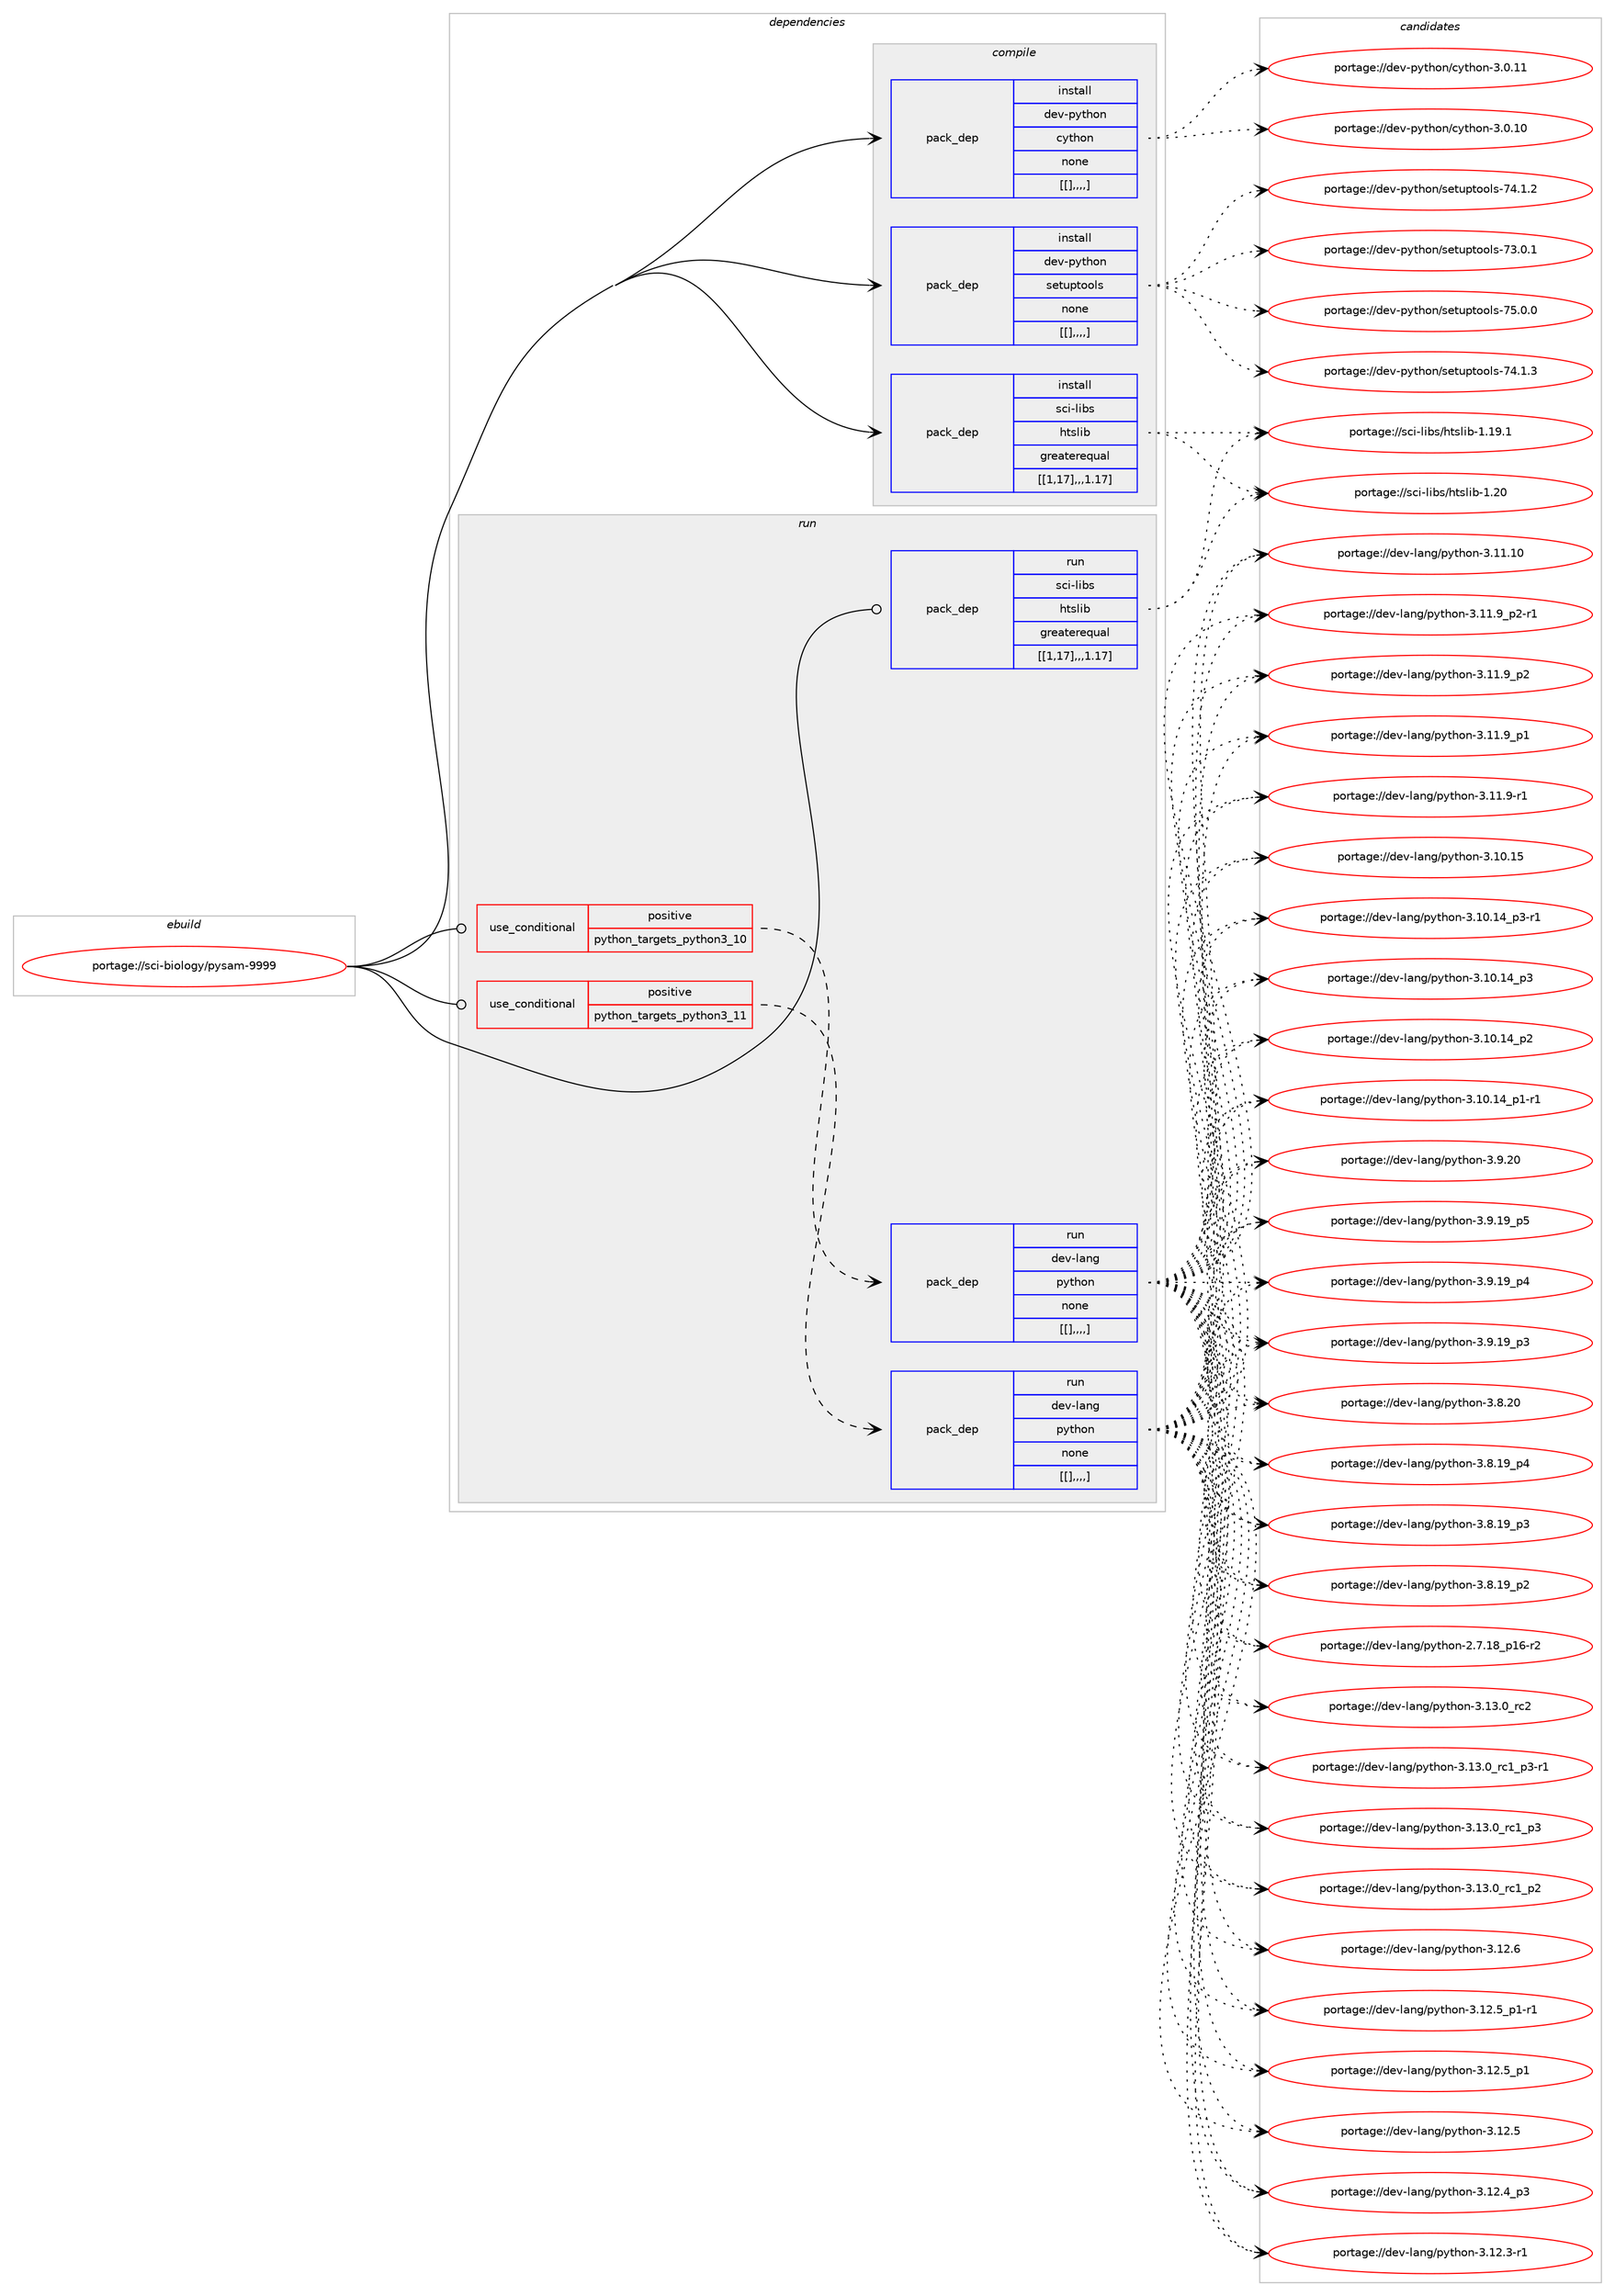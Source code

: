 digraph prolog {

# *************
# Graph options
# *************

newrank=true;
concentrate=true;
compound=true;
graph [rankdir=LR,fontname=Helvetica,fontsize=10,ranksep=1.5];#, ranksep=2.5, nodesep=0.2];
edge  [arrowhead=vee];
node  [fontname=Helvetica,fontsize=10];

# **********
# The ebuild
# **********

subgraph cluster_leftcol {
color=gray;
label=<<i>ebuild</i>>;
id [label="portage://sci-biology/pysam-9999", color=red, width=4, href="../sci-biology/pysam-9999.svg"];
}

# ****************
# The dependencies
# ****************

subgraph cluster_midcol {
color=gray;
label=<<i>dependencies</i>>;
subgraph cluster_compile {
fillcolor="#eeeeee";
style=filled;
label=<<i>compile</i>>;
subgraph pack298064 {
dependency408878 [label=<<TABLE BORDER="0" CELLBORDER="1" CELLSPACING="0" CELLPADDING="4" WIDTH="220"><TR><TD ROWSPAN="6" CELLPADDING="30">pack_dep</TD></TR><TR><TD WIDTH="110">install</TD></TR><TR><TD>dev-python</TD></TR><TR><TD>cython</TD></TR><TR><TD>none</TD></TR><TR><TD>[[],,,,]</TD></TR></TABLE>>, shape=none, color=blue];
}
id:e -> dependency408878:w [weight=20,style="solid",arrowhead="vee"];
subgraph pack298065 {
dependency408879 [label=<<TABLE BORDER="0" CELLBORDER="1" CELLSPACING="0" CELLPADDING="4" WIDTH="220"><TR><TD ROWSPAN="6" CELLPADDING="30">pack_dep</TD></TR><TR><TD WIDTH="110">install</TD></TR><TR><TD>dev-python</TD></TR><TR><TD>setuptools</TD></TR><TR><TD>none</TD></TR><TR><TD>[[],,,,]</TD></TR></TABLE>>, shape=none, color=blue];
}
id:e -> dependency408879:w [weight=20,style="solid",arrowhead="vee"];
subgraph pack298066 {
dependency408880 [label=<<TABLE BORDER="0" CELLBORDER="1" CELLSPACING="0" CELLPADDING="4" WIDTH="220"><TR><TD ROWSPAN="6" CELLPADDING="30">pack_dep</TD></TR><TR><TD WIDTH="110">install</TD></TR><TR><TD>sci-libs</TD></TR><TR><TD>htslib</TD></TR><TR><TD>greaterequal</TD></TR><TR><TD>[[1,17],,,1.17]</TD></TR></TABLE>>, shape=none, color=blue];
}
id:e -> dependency408880:w [weight=20,style="solid",arrowhead="vee"];
}
subgraph cluster_compileandrun {
fillcolor="#eeeeee";
style=filled;
label=<<i>compile and run</i>>;
}
subgraph cluster_run {
fillcolor="#eeeeee";
style=filled;
label=<<i>run</i>>;
subgraph cond107856 {
dependency408881 [label=<<TABLE BORDER="0" CELLBORDER="1" CELLSPACING="0" CELLPADDING="4"><TR><TD ROWSPAN="3" CELLPADDING="10">use_conditional</TD></TR><TR><TD>positive</TD></TR><TR><TD>python_targets_python3_10</TD></TR></TABLE>>, shape=none, color=red];
subgraph pack298067 {
dependency408882 [label=<<TABLE BORDER="0" CELLBORDER="1" CELLSPACING="0" CELLPADDING="4" WIDTH="220"><TR><TD ROWSPAN="6" CELLPADDING="30">pack_dep</TD></TR><TR><TD WIDTH="110">run</TD></TR><TR><TD>dev-lang</TD></TR><TR><TD>python</TD></TR><TR><TD>none</TD></TR><TR><TD>[[],,,,]</TD></TR></TABLE>>, shape=none, color=blue];
}
dependency408881:e -> dependency408882:w [weight=20,style="dashed",arrowhead="vee"];
}
id:e -> dependency408881:w [weight=20,style="solid",arrowhead="odot"];
subgraph cond107857 {
dependency408883 [label=<<TABLE BORDER="0" CELLBORDER="1" CELLSPACING="0" CELLPADDING="4"><TR><TD ROWSPAN="3" CELLPADDING="10">use_conditional</TD></TR><TR><TD>positive</TD></TR><TR><TD>python_targets_python3_11</TD></TR></TABLE>>, shape=none, color=red];
subgraph pack298068 {
dependency408884 [label=<<TABLE BORDER="0" CELLBORDER="1" CELLSPACING="0" CELLPADDING="4" WIDTH="220"><TR><TD ROWSPAN="6" CELLPADDING="30">pack_dep</TD></TR><TR><TD WIDTH="110">run</TD></TR><TR><TD>dev-lang</TD></TR><TR><TD>python</TD></TR><TR><TD>none</TD></TR><TR><TD>[[],,,,]</TD></TR></TABLE>>, shape=none, color=blue];
}
dependency408883:e -> dependency408884:w [weight=20,style="dashed",arrowhead="vee"];
}
id:e -> dependency408883:w [weight=20,style="solid",arrowhead="odot"];
subgraph pack298069 {
dependency408885 [label=<<TABLE BORDER="0" CELLBORDER="1" CELLSPACING="0" CELLPADDING="4" WIDTH="220"><TR><TD ROWSPAN="6" CELLPADDING="30">pack_dep</TD></TR><TR><TD WIDTH="110">run</TD></TR><TR><TD>sci-libs</TD></TR><TR><TD>htslib</TD></TR><TR><TD>greaterequal</TD></TR><TR><TD>[[1,17],,,1.17]</TD></TR></TABLE>>, shape=none, color=blue];
}
id:e -> dependency408885:w [weight=20,style="solid",arrowhead="odot"];
}
}

# **************
# The candidates
# **************

subgraph cluster_choices {
rank=same;
color=gray;
label=<<i>candidates</i>>;

subgraph choice298064 {
color=black;
nodesep=1;
choice10010111845112121116104111110479912111610411111045514648464949 [label="portage://dev-python/cython-3.0.11", color=red, width=4,href="../dev-python/cython-3.0.11.svg"];
choice10010111845112121116104111110479912111610411111045514648464948 [label="portage://dev-python/cython-3.0.10", color=red, width=4,href="../dev-python/cython-3.0.10.svg"];
dependency408878:e -> choice10010111845112121116104111110479912111610411111045514648464949:w [style=dotted,weight="100"];
dependency408878:e -> choice10010111845112121116104111110479912111610411111045514648464948:w [style=dotted,weight="100"];
}
subgraph choice298065 {
color=black;
nodesep=1;
choice100101118451121211161041111104711510111611711211611111110811545555346484648 [label="portage://dev-python/setuptools-75.0.0", color=red, width=4,href="../dev-python/setuptools-75.0.0.svg"];
choice100101118451121211161041111104711510111611711211611111110811545555246494651 [label="portage://dev-python/setuptools-74.1.3", color=red, width=4,href="../dev-python/setuptools-74.1.3.svg"];
choice100101118451121211161041111104711510111611711211611111110811545555246494650 [label="portage://dev-python/setuptools-74.1.2", color=red, width=4,href="../dev-python/setuptools-74.1.2.svg"];
choice100101118451121211161041111104711510111611711211611111110811545555146484649 [label="portage://dev-python/setuptools-73.0.1", color=red, width=4,href="../dev-python/setuptools-73.0.1.svg"];
dependency408879:e -> choice100101118451121211161041111104711510111611711211611111110811545555346484648:w [style=dotted,weight="100"];
dependency408879:e -> choice100101118451121211161041111104711510111611711211611111110811545555246494651:w [style=dotted,weight="100"];
dependency408879:e -> choice100101118451121211161041111104711510111611711211611111110811545555246494650:w [style=dotted,weight="100"];
dependency408879:e -> choice100101118451121211161041111104711510111611711211611111110811545555146484649:w [style=dotted,weight="100"];
}
subgraph choice298066 {
color=black;
nodesep=1;
choice11599105451081059811547104116115108105984549465048 [label="portage://sci-libs/htslib-1.20", color=red, width=4,href="../sci-libs/htslib-1.20.svg"];
choice115991054510810598115471041161151081059845494649574649 [label="portage://sci-libs/htslib-1.19.1", color=red, width=4,href="../sci-libs/htslib-1.19.1.svg"];
dependency408880:e -> choice11599105451081059811547104116115108105984549465048:w [style=dotted,weight="100"];
dependency408880:e -> choice115991054510810598115471041161151081059845494649574649:w [style=dotted,weight="100"];
}
subgraph choice298067 {
color=black;
nodesep=1;
choice10010111845108971101034711212111610411111045514649514648951149950 [label="portage://dev-lang/python-3.13.0_rc2", color=red, width=4,href="../dev-lang/python-3.13.0_rc2.svg"];
choice1001011184510897110103471121211161041111104551464951464895114994995112514511449 [label="portage://dev-lang/python-3.13.0_rc1_p3-r1", color=red, width=4,href="../dev-lang/python-3.13.0_rc1_p3-r1.svg"];
choice100101118451089711010347112121116104111110455146495146489511499499511251 [label="portage://dev-lang/python-3.13.0_rc1_p3", color=red, width=4,href="../dev-lang/python-3.13.0_rc1_p3.svg"];
choice100101118451089711010347112121116104111110455146495146489511499499511250 [label="portage://dev-lang/python-3.13.0_rc1_p2", color=red, width=4,href="../dev-lang/python-3.13.0_rc1_p2.svg"];
choice10010111845108971101034711212111610411111045514649504654 [label="portage://dev-lang/python-3.12.6", color=red, width=4,href="../dev-lang/python-3.12.6.svg"];
choice1001011184510897110103471121211161041111104551464950465395112494511449 [label="portage://dev-lang/python-3.12.5_p1-r1", color=red, width=4,href="../dev-lang/python-3.12.5_p1-r1.svg"];
choice100101118451089711010347112121116104111110455146495046539511249 [label="portage://dev-lang/python-3.12.5_p1", color=red, width=4,href="../dev-lang/python-3.12.5_p1.svg"];
choice10010111845108971101034711212111610411111045514649504653 [label="portage://dev-lang/python-3.12.5", color=red, width=4,href="../dev-lang/python-3.12.5.svg"];
choice100101118451089711010347112121116104111110455146495046529511251 [label="portage://dev-lang/python-3.12.4_p3", color=red, width=4,href="../dev-lang/python-3.12.4_p3.svg"];
choice100101118451089711010347112121116104111110455146495046514511449 [label="portage://dev-lang/python-3.12.3-r1", color=red, width=4,href="../dev-lang/python-3.12.3-r1.svg"];
choice1001011184510897110103471121211161041111104551464949464948 [label="portage://dev-lang/python-3.11.10", color=red, width=4,href="../dev-lang/python-3.11.10.svg"];
choice1001011184510897110103471121211161041111104551464949465795112504511449 [label="portage://dev-lang/python-3.11.9_p2-r1", color=red, width=4,href="../dev-lang/python-3.11.9_p2-r1.svg"];
choice100101118451089711010347112121116104111110455146494946579511250 [label="portage://dev-lang/python-3.11.9_p2", color=red, width=4,href="../dev-lang/python-3.11.9_p2.svg"];
choice100101118451089711010347112121116104111110455146494946579511249 [label="portage://dev-lang/python-3.11.9_p1", color=red, width=4,href="../dev-lang/python-3.11.9_p1.svg"];
choice100101118451089711010347112121116104111110455146494946574511449 [label="portage://dev-lang/python-3.11.9-r1", color=red, width=4,href="../dev-lang/python-3.11.9-r1.svg"];
choice1001011184510897110103471121211161041111104551464948464953 [label="portage://dev-lang/python-3.10.15", color=red, width=4,href="../dev-lang/python-3.10.15.svg"];
choice100101118451089711010347112121116104111110455146494846495295112514511449 [label="portage://dev-lang/python-3.10.14_p3-r1", color=red, width=4,href="../dev-lang/python-3.10.14_p3-r1.svg"];
choice10010111845108971101034711212111610411111045514649484649529511251 [label="portage://dev-lang/python-3.10.14_p3", color=red, width=4,href="../dev-lang/python-3.10.14_p3.svg"];
choice10010111845108971101034711212111610411111045514649484649529511250 [label="portage://dev-lang/python-3.10.14_p2", color=red, width=4,href="../dev-lang/python-3.10.14_p2.svg"];
choice100101118451089711010347112121116104111110455146494846495295112494511449 [label="portage://dev-lang/python-3.10.14_p1-r1", color=red, width=4,href="../dev-lang/python-3.10.14_p1-r1.svg"];
choice10010111845108971101034711212111610411111045514657465048 [label="portage://dev-lang/python-3.9.20", color=red, width=4,href="../dev-lang/python-3.9.20.svg"];
choice100101118451089711010347112121116104111110455146574649579511253 [label="portage://dev-lang/python-3.9.19_p5", color=red, width=4,href="../dev-lang/python-3.9.19_p5.svg"];
choice100101118451089711010347112121116104111110455146574649579511252 [label="portage://dev-lang/python-3.9.19_p4", color=red, width=4,href="../dev-lang/python-3.9.19_p4.svg"];
choice100101118451089711010347112121116104111110455146574649579511251 [label="portage://dev-lang/python-3.9.19_p3", color=red, width=4,href="../dev-lang/python-3.9.19_p3.svg"];
choice10010111845108971101034711212111610411111045514656465048 [label="portage://dev-lang/python-3.8.20", color=red, width=4,href="../dev-lang/python-3.8.20.svg"];
choice100101118451089711010347112121116104111110455146564649579511252 [label="portage://dev-lang/python-3.8.19_p4", color=red, width=4,href="../dev-lang/python-3.8.19_p4.svg"];
choice100101118451089711010347112121116104111110455146564649579511251 [label="portage://dev-lang/python-3.8.19_p3", color=red, width=4,href="../dev-lang/python-3.8.19_p3.svg"];
choice100101118451089711010347112121116104111110455146564649579511250 [label="portage://dev-lang/python-3.8.19_p2", color=red, width=4,href="../dev-lang/python-3.8.19_p2.svg"];
choice100101118451089711010347112121116104111110455046554649569511249544511450 [label="portage://dev-lang/python-2.7.18_p16-r2", color=red, width=4,href="../dev-lang/python-2.7.18_p16-r2.svg"];
dependency408882:e -> choice10010111845108971101034711212111610411111045514649514648951149950:w [style=dotted,weight="100"];
dependency408882:e -> choice1001011184510897110103471121211161041111104551464951464895114994995112514511449:w [style=dotted,weight="100"];
dependency408882:e -> choice100101118451089711010347112121116104111110455146495146489511499499511251:w [style=dotted,weight="100"];
dependency408882:e -> choice100101118451089711010347112121116104111110455146495146489511499499511250:w [style=dotted,weight="100"];
dependency408882:e -> choice10010111845108971101034711212111610411111045514649504654:w [style=dotted,weight="100"];
dependency408882:e -> choice1001011184510897110103471121211161041111104551464950465395112494511449:w [style=dotted,weight="100"];
dependency408882:e -> choice100101118451089711010347112121116104111110455146495046539511249:w [style=dotted,weight="100"];
dependency408882:e -> choice10010111845108971101034711212111610411111045514649504653:w [style=dotted,weight="100"];
dependency408882:e -> choice100101118451089711010347112121116104111110455146495046529511251:w [style=dotted,weight="100"];
dependency408882:e -> choice100101118451089711010347112121116104111110455146495046514511449:w [style=dotted,weight="100"];
dependency408882:e -> choice1001011184510897110103471121211161041111104551464949464948:w [style=dotted,weight="100"];
dependency408882:e -> choice1001011184510897110103471121211161041111104551464949465795112504511449:w [style=dotted,weight="100"];
dependency408882:e -> choice100101118451089711010347112121116104111110455146494946579511250:w [style=dotted,weight="100"];
dependency408882:e -> choice100101118451089711010347112121116104111110455146494946579511249:w [style=dotted,weight="100"];
dependency408882:e -> choice100101118451089711010347112121116104111110455146494946574511449:w [style=dotted,weight="100"];
dependency408882:e -> choice1001011184510897110103471121211161041111104551464948464953:w [style=dotted,weight="100"];
dependency408882:e -> choice100101118451089711010347112121116104111110455146494846495295112514511449:w [style=dotted,weight="100"];
dependency408882:e -> choice10010111845108971101034711212111610411111045514649484649529511251:w [style=dotted,weight="100"];
dependency408882:e -> choice10010111845108971101034711212111610411111045514649484649529511250:w [style=dotted,weight="100"];
dependency408882:e -> choice100101118451089711010347112121116104111110455146494846495295112494511449:w [style=dotted,weight="100"];
dependency408882:e -> choice10010111845108971101034711212111610411111045514657465048:w [style=dotted,weight="100"];
dependency408882:e -> choice100101118451089711010347112121116104111110455146574649579511253:w [style=dotted,weight="100"];
dependency408882:e -> choice100101118451089711010347112121116104111110455146574649579511252:w [style=dotted,weight="100"];
dependency408882:e -> choice100101118451089711010347112121116104111110455146574649579511251:w [style=dotted,weight="100"];
dependency408882:e -> choice10010111845108971101034711212111610411111045514656465048:w [style=dotted,weight="100"];
dependency408882:e -> choice100101118451089711010347112121116104111110455146564649579511252:w [style=dotted,weight="100"];
dependency408882:e -> choice100101118451089711010347112121116104111110455146564649579511251:w [style=dotted,weight="100"];
dependency408882:e -> choice100101118451089711010347112121116104111110455146564649579511250:w [style=dotted,weight="100"];
dependency408882:e -> choice100101118451089711010347112121116104111110455046554649569511249544511450:w [style=dotted,weight="100"];
}
subgraph choice298068 {
color=black;
nodesep=1;
choice10010111845108971101034711212111610411111045514649514648951149950 [label="portage://dev-lang/python-3.13.0_rc2", color=red, width=4,href="../dev-lang/python-3.13.0_rc2.svg"];
choice1001011184510897110103471121211161041111104551464951464895114994995112514511449 [label="portage://dev-lang/python-3.13.0_rc1_p3-r1", color=red, width=4,href="../dev-lang/python-3.13.0_rc1_p3-r1.svg"];
choice100101118451089711010347112121116104111110455146495146489511499499511251 [label="portage://dev-lang/python-3.13.0_rc1_p3", color=red, width=4,href="../dev-lang/python-3.13.0_rc1_p3.svg"];
choice100101118451089711010347112121116104111110455146495146489511499499511250 [label="portage://dev-lang/python-3.13.0_rc1_p2", color=red, width=4,href="../dev-lang/python-3.13.0_rc1_p2.svg"];
choice10010111845108971101034711212111610411111045514649504654 [label="portage://dev-lang/python-3.12.6", color=red, width=4,href="../dev-lang/python-3.12.6.svg"];
choice1001011184510897110103471121211161041111104551464950465395112494511449 [label="portage://dev-lang/python-3.12.5_p1-r1", color=red, width=4,href="../dev-lang/python-3.12.5_p1-r1.svg"];
choice100101118451089711010347112121116104111110455146495046539511249 [label="portage://dev-lang/python-3.12.5_p1", color=red, width=4,href="../dev-lang/python-3.12.5_p1.svg"];
choice10010111845108971101034711212111610411111045514649504653 [label="portage://dev-lang/python-3.12.5", color=red, width=4,href="../dev-lang/python-3.12.5.svg"];
choice100101118451089711010347112121116104111110455146495046529511251 [label="portage://dev-lang/python-3.12.4_p3", color=red, width=4,href="../dev-lang/python-3.12.4_p3.svg"];
choice100101118451089711010347112121116104111110455146495046514511449 [label="portage://dev-lang/python-3.12.3-r1", color=red, width=4,href="../dev-lang/python-3.12.3-r1.svg"];
choice1001011184510897110103471121211161041111104551464949464948 [label="portage://dev-lang/python-3.11.10", color=red, width=4,href="../dev-lang/python-3.11.10.svg"];
choice1001011184510897110103471121211161041111104551464949465795112504511449 [label="portage://dev-lang/python-3.11.9_p2-r1", color=red, width=4,href="../dev-lang/python-3.11.9_p2-r1.svg"];
choice100101118451089711010347112121116104111110455146494946579511250 [label="portage://dev-lang/python-3.11.9_p2", color=red, width=4,href="../dev-lang/python-3.11.9_p2.svg"];
choice100101118451089711010347112121116104111110455146494946579511249 [label="portage://dev-lang/python-3.11.9_p1", color=red, width=4,href="../dev-lang/python-3.11.9_p1.svg"];
choice100101118451089711010347112121116104111110455146494946574511449 [label="portage://dev-lang/python-3.11.9-r1", color=red, width=4,href="../dev-lang/python-3.11.9-r1.svg"];
choice1001011184510897110103471121211161041111104551464948464953 [label="portage://dev-lang/python-3.10.15", color=red, width=4,href="../dev-lang/python-3.10.15.svg"];
choice100101118451089711010347112121116104111110455146494846495295112514511449 [label="portage://dev-lang/python-3.10.14_p3-r1", color=red, width=4,href="../dev-lang/python-3.10.14_p3-r1.svg"];
choice10010111845108971101034711212111610411111045514649484649529511251 [label="portage://dev-lang/python-3.10.14_p3", color=red, width=4,href="../dev-lang/python-3.10.14_p3.svg"];
choice10010111845108971101034711212111610411111045514649484649529511250 [label="portage://dev-lang/python-3.10.14_p2", color=red, width=4,href="../dev-lang/python-3.10.14_p2.svg"];
choice100101118451089711010347112121116104111110455146494846495295112494511449 [label="portage://dev-lang/python-3.10.14_p1-r1", color=red, width=4,href="../dev-lang/python-3.10.14_p1-r1.svg"];
choice10010111845108971101034711212111610411111045514657465048 [label="portage://dev-lang/python-3.9.20", color=red, width=4,href="../dev-lang/python-3.9.20.svg"];
choice100101118451089711010347112121116104111110455146574649579511253 [label="portage://dev-lang/python-3.9.19_p5", color=red, width=4,href="../dev-lang/python-3.9.19_p5.svg"];
choice100101118451089711010347112121116104111110455146574649579511252 [label="portage://dev-lang/python-3.9.19_p4", color=red, width=4,href="../dev-lang/python-3.9.19_p4.svg"];
choice100101118451089711010347112121116104111110455146574649579511251 [label="portage://dev-lang/python-3.9.19_p3", color=red, width=4,href="../dev-lang/python-3.9.19_p3.svg"];
choice10010111845108971101034711212111610411111045514656465048 [label="portage://dev-lang/python-3.8.20", color=red, width=4,href="../dev-lang/python-3.8.20.svg"];
choice100101118451089711010347112121116104111110455146564649579511252 [label="portage://dev-lang/python-3.8.19_p4", color=red, width=4,href="../dev-lang/python-3.8.19_p4.svg"];
choice100101118451089711010347112121116104111110455146564649579511251 [label="portage://dev-lang/python-3.8.19_p3", color=red, width=4,href="../dev-lang/python-3.8.19_p3.svg"];
choice100101118451089711010347112121116104111110455146564649579511250 [label="portage://dev-lang/python-3.8.19_p2", color=red, width=4,href="../dev-lang/python-3.8.19_p2.svg"];
choice100101118451089711010347112121116104111110455046554649569511249544511450 [label="portage://dev-lang/python-2.7.18_p16-r2", color=red, width=4,href="../dev-lang/python-2.7.18_p16-r2.svg"];
dependency408884:e -> choice10010111845108971101034711212111610411111045514649514648951149950:w [style=dotted,weight="100"];
dependency408884:e -> choice1001011184510897110103471121211161041111104551464951464895114994995112514511449:w [style=dotted,weight="100"];
dependency408884:e -> choice100101118451089711010347112121116104111110455146495146489511499499511251:w [style=dotted,weight="100"];
dependency408884:e -> choice100101118451089711010347112121116104111110455146495146489511499499511250:w [style=dotted,weight="100"];
dependency408884:e -> choice10010111845108971101034711212111610411111045514649504654:w [style=dotted,weight="100"];
dependency408884:e -> choice1001011184510897110103471121211161041111104551464950465395112494511449:w [style=dotted,weight="100"];
dependency408884:e -> choice100101118451089711010347112121116104111110455146495046539511249:w [style=dotted,weight="100"];
dependency408884:e -> choice10010111845108971101034711212111610411111045514649504653:w [style=dotted,weight="100"];
dependency408884:e -> choice100101118451089711010347112121116104111110455146495046529511251:w [style=dotted,weight="100"];
dependency408884:e -> choice100101118451089711010347112121116104111110455146495046514511449:w [style=dotted,weight="100"];
dependency408884:e -> choice1001011184510897110103471121211161041111104551464949464948:w [style=dotted,weight="100"];
dependency408884:e -> choice1001011184510897110103471121211161041111104551464949465795112504511449:w [style=dotted,weight="100"];
dependency408884:e -> choice100101118451089711010347112121116104111110455146494946579511250:w [style=dotted,weight="100"];
dependency408884:e -> choice100101118451089711010347112121116104111110455146494946579511249:w [style=dotted,weight="100"];
dependency408884:e -> choice100101118451089711010347112121116104111110455146494946574511449:w [style=dotted,weight="100"];
dependency408884:e -> choice1001011184510897110103471121211161041111104551464948464953:w [style=dotted,weight="100"];
dependency408884:e -> choice100101118451089711010347112121116104111110455146494846495295112514511449:w [style=dotted,weight="100"];
dependency408884:e -> choice10010111845108971101034711212111610411111045514649484649529511251:w [style=dotted,weight="100"];
dependency408884:e -> choice10010111845108971101034711212111610411111045514649484649529511250:w [style=dotted,weight="100"];
dependency408884:e -> choice100101118451089711010347112121116104111110455146494846495295112494511449:w [style=dotted,weight="100"];
dependency408884:e -> choice10010111845108971101034711212111610411111045514657465048:w [style=dotted,weight="100"];
dependency408884:e -> choice100101118451089711010347112121116104111110455146574649579511253:w [style=dotted,weight="100"];
dependency408884:e -> choice100101118451089711010347112121116104111110455146574649579511252:w [style=dotted,weight="100"];
dependency408884:e -> choice100101118451089711010347112121116104111110455146574649579511251:w [style=dotted,weight="100"];
dependency408884:e -> choice10010111845108971101034711212111610411111045514656465048:w [style=dotted,weight="100"];
dependency408884:e -> choice100101118451089711010347112121116104111110455146564649579511252:w [style=dotted,weight="100"];
dependency408884:e -> choice100101118451089711010347112121116104111110455146564649579511251:w [style=dotted,weight="100"];
dependency408884:e -> choice100101118451089711010347112121116104111110455146564649579511250:w [style=dotted,weight="100"];
dependency408884:e -> choice100101118451089711010347112121116104111110455046554649569511249544511450:w [style=dotted,weight="100"];
}
subgraph choice298069 {
color=black;
nodesep=1;
choice11599105451081059811547104116115108105984549465048 [label="portage://sci-libs/htslib-1.20", color=red, width=4,href="../sci-libs/htslib-1.20.svg"];
choice115991054510810598115471041161151081059845494649574649 [label="portage://sci-libs/htslib-1.19.1", color=red, width=4,href="../sci-libs/htslib-1.19.1.svg"];
dependency408885:e -> choice11599105451081059811547104116115108105984549465048:w [style=dotted,weight="100"];
dependency408885:e -> choice115991054510810598115471041161151081059845494649574649:w [style=dotted,weight="100"];
}
}

}
